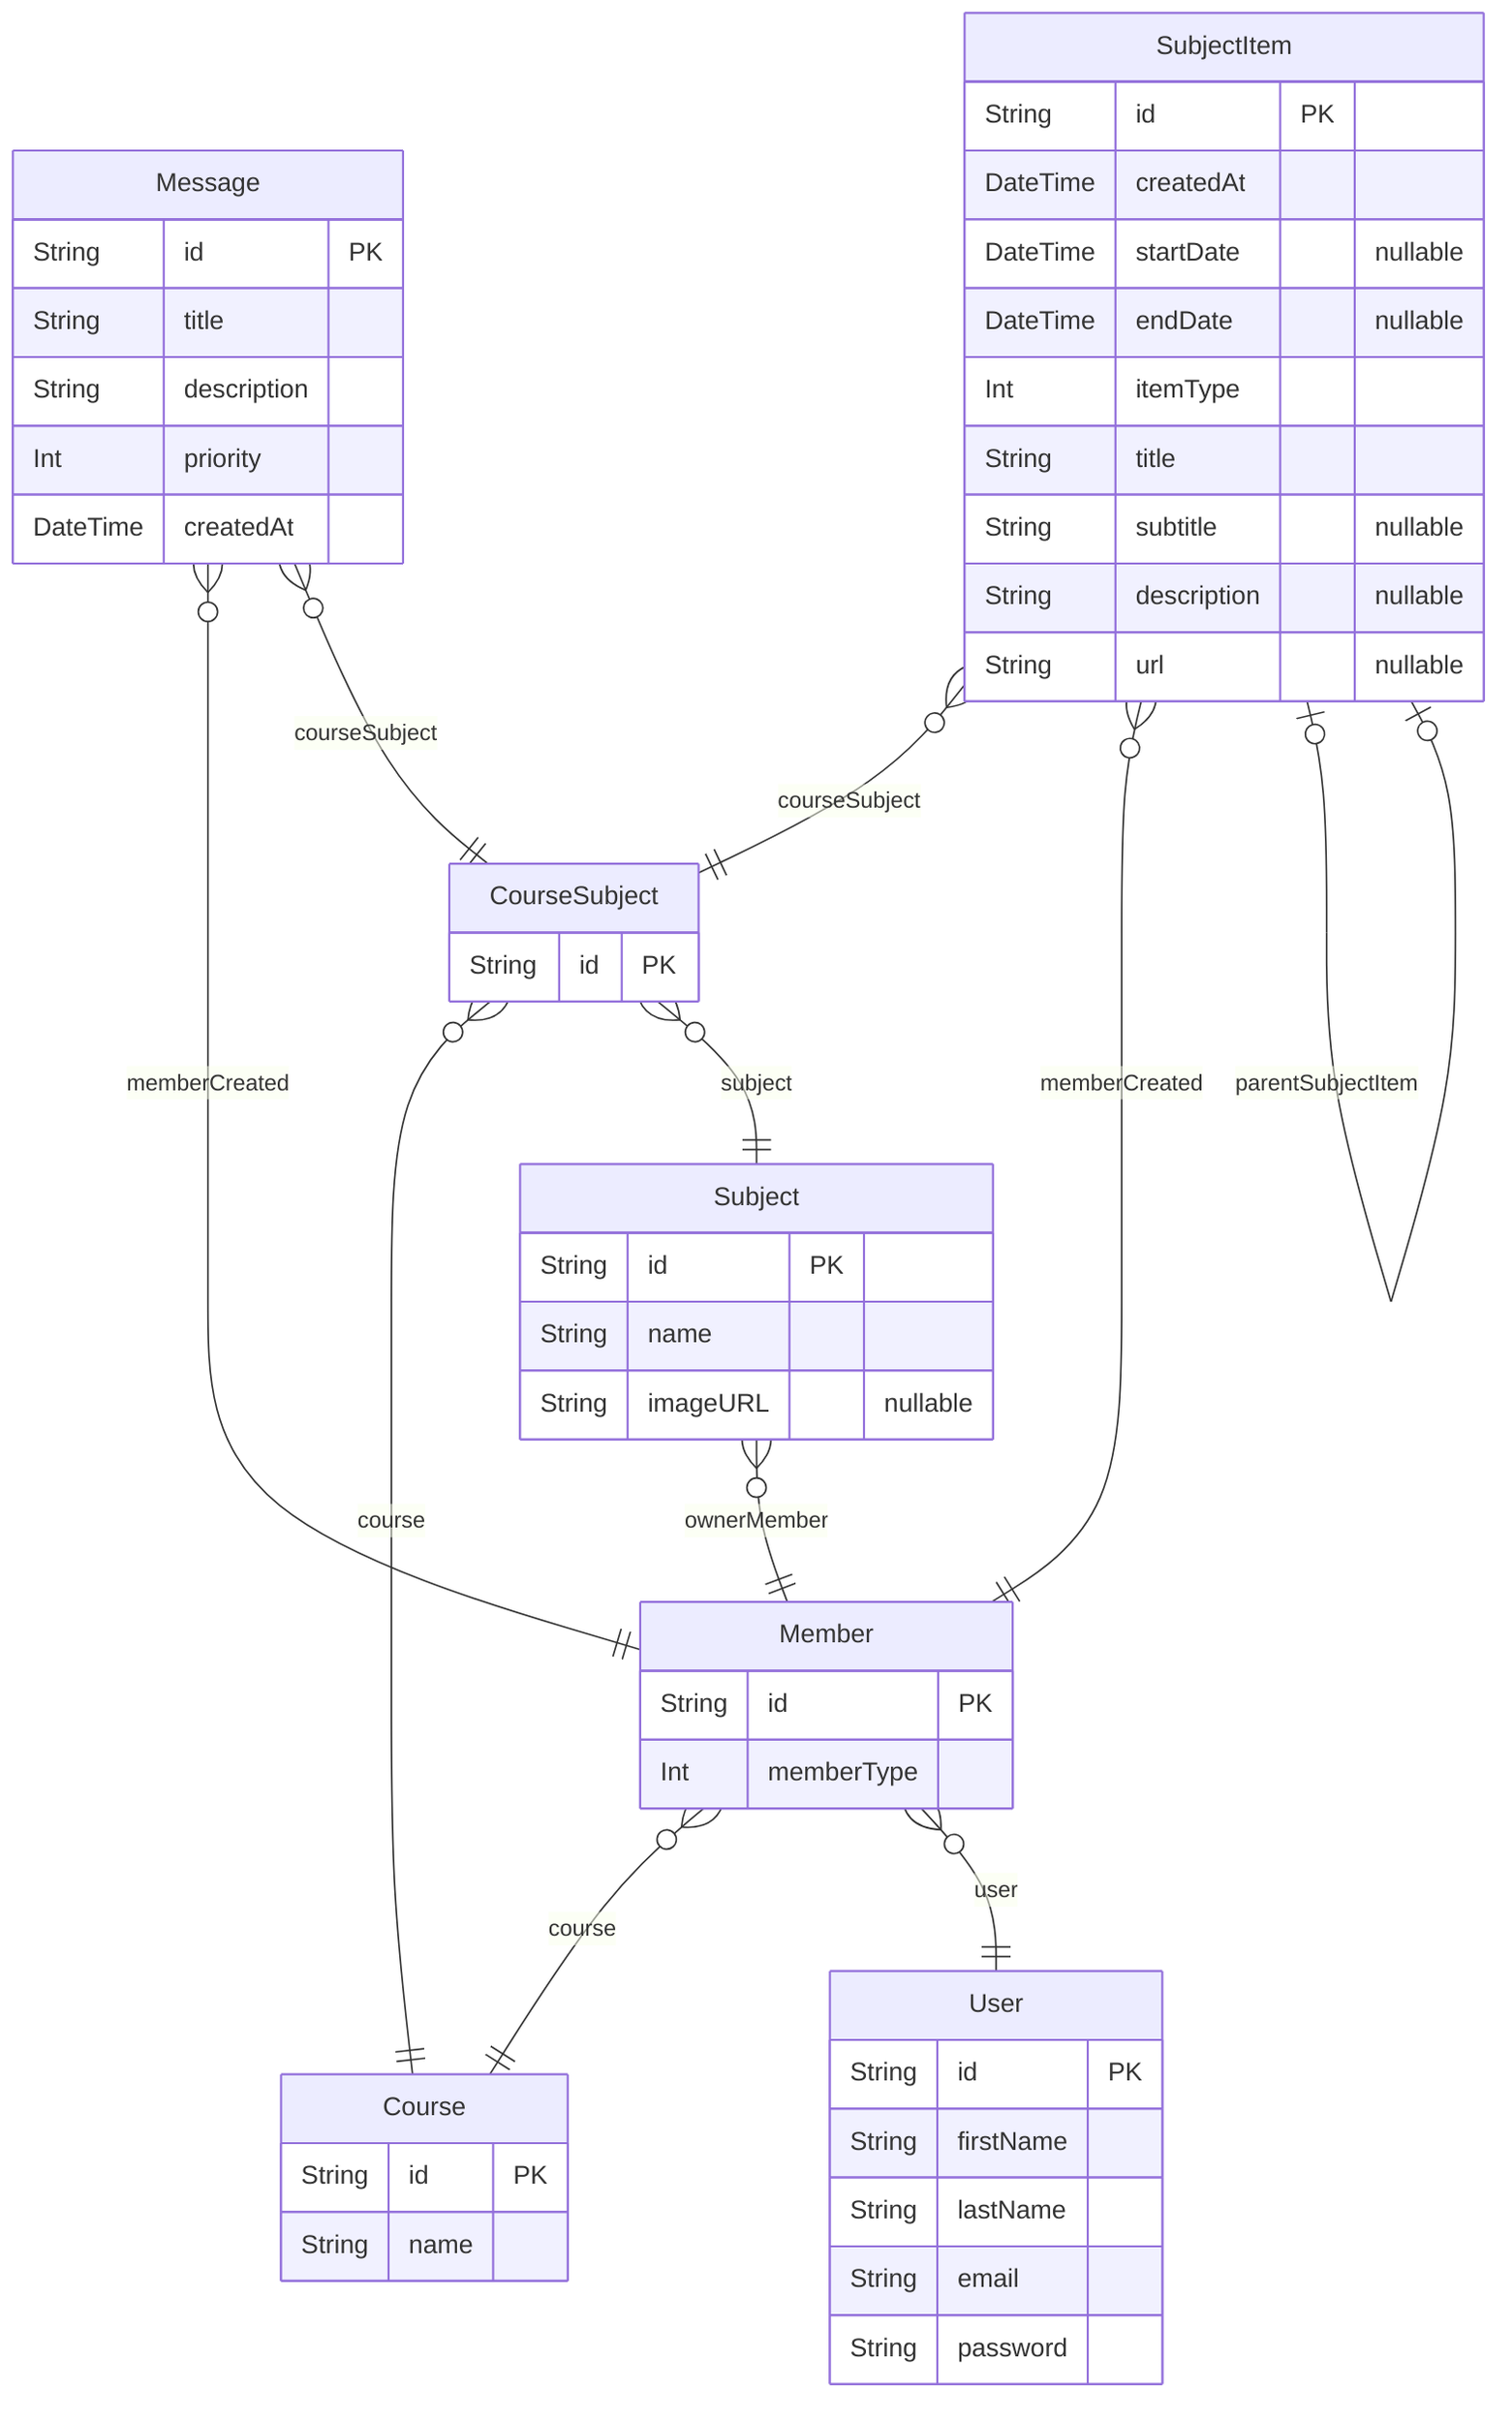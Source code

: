 erDiagram

  Course {
    String id PK 
    String name  
    }
  

  CourseSubject {
    String id PK 
    }
  

  Member {
    String id PK 
    Int memberType  
    }
  

  Message {
    String id PK 
    String title  
    String description  
    Int priority  
    DateTime createdAt  
    }
  

  Subject {
    String id PK 
    String name  
    String imageURL  "nullable"
    }
  

  SubjectItem {
    String id PK 
    DateTime createdAt  
    DateTime startDate  "nullable"
    DateTime endDate  "nullable"
    Int itemType  
    String title  
    String subtitle  "nullable"
    String description  "nullable"
    String url  "nullable"
    }
  

  User {
    String id PK 
    String firstName  
    String lastName  
    String email  
    String password  
    }
  
    CourseSubject o{--|| Course : "course"
    CourseSubject o{--|| Subject : "subject"
    Member o{--|| Course : "course"
    Member o{--|| User : "user"
    Message o{--|| Member : "memberCreated"
    Message o{--|| CourseSubject : "courseSubject"
    Subject o{--|| Member : "ownerMember"
    SubjectItem o{--|| CourseSubject : "courseSubject"
    SubjectItem o{--|| Member : "memberCreated"
    SubjectItem o|--|o SubjectItem : "parentSubjectItem"